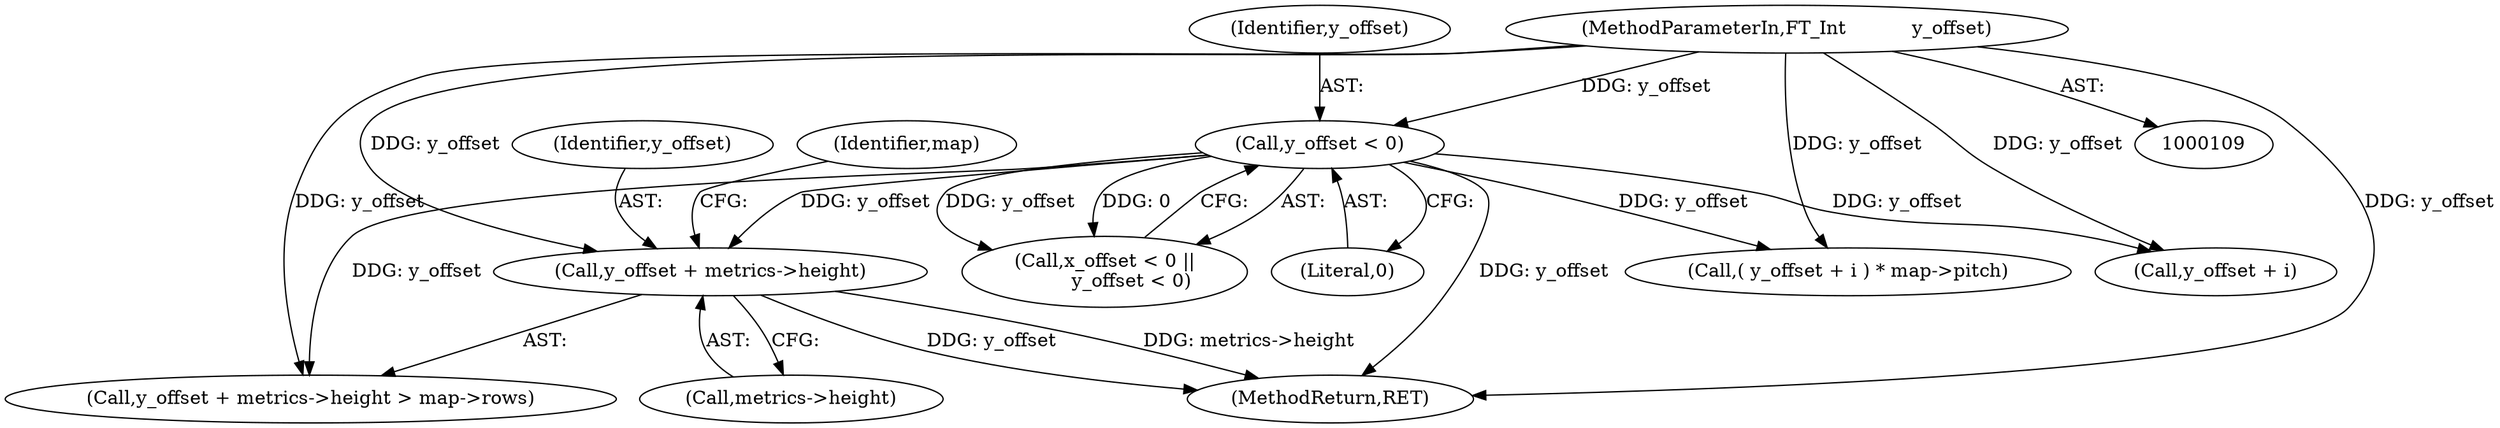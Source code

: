 digraph "1_savannah_b3500af717010137046ec4076d1e1c0641e33727_6@del" {
"1000174" [label="(Call,y_offset + metrics->height)"];
"1000149" [label="(Call,y_offset < 0)"];
"1000112" [label="(MethodParameterIn,FT_Int           y_offset)"];
"1000511" [label="(Call,( y_offset + i ) * map->pitch)"];
"1000149" [label="(Call,y_offset < 0)"];
"1000173" [label="(Call,y_offset + metrics->height > map->rows)"];
"1000145" [label="(Call,x_offset < 0 ||\n         y_offset < 0)"];
"1000512" [label="(Call,y_offset + i)"];
"1000112" [label="(MethodParameterIn,FT_Int           y_offset)"];
"1000176" [label="(Call,metrics->height)"];
"1000150" [label="(Identifier,y_offset)"];
"1000542" [label="(MethodReturn,RET)"];
"1000175" [label="(Identifier,y_offset)"];
"1000180" [label="(Identifier,map)"];
"1000174" [label="(Call,y_offset + metrics->height)"];
"1000151" [label="(Literal,0)"];
"1000174" -> "1000173"  [label="AST: "];
"1000174" -> "1000176"  [label="CFG: "];
"1000175" -> "1000174"  [label="AST: "];
"1000176" -> "1000174"  [label="AST: "];
"1000180" -> "1000174"  [label="CFG: "];
"1000174" -> "1000542"  [label="DDG: metrics->height"];
"1000174" -> "1000542"  [label="DDG: y_offset"];
"1000149" -> "1000174"  [label="DDG: y_offset"];
"1000112" -> "1000174"  [label="DDG: y_offset"];
"1000149" -> "1000145"  [label="AST: "];
"1000149" -> "1000151"  [label="CFG: "];
"1000150" -> "1000149"  [label="AST: "];
"1000151" -> "1000149"  [label="AST: "];
"1000145" -> "1000149"  [label="CFG: "];
"1000149" -> "1000542"  [label="DDG: y_offset"];
"1000149" -> "1000145"  [label="DDG: y_offset"];
"1000149" -> "1000145"  [label="DDG: 0"];
"1000112" -> "1000149"  [label="DDG: y_offset"];
"1000149" -> "1000173"  [label="DDG: y_offset"];
"1000149" -> "1000511"  [label="DDG: y_offset"];
"1000149" -> "1000512"  [label="DDG: y_offset"];
"1000112" -> "1000109"  [label="AST: "];
"1000112" -> "1000542"  [label="DDG: y_offset"];
"1000112" -> "1000173"  [label="DDG: y_offset"];
"1000112" -> "1000511"  [label="DDG: y_offset"];
"1000112" -> "1000512"  [label="DDG: y_offset"];
}
